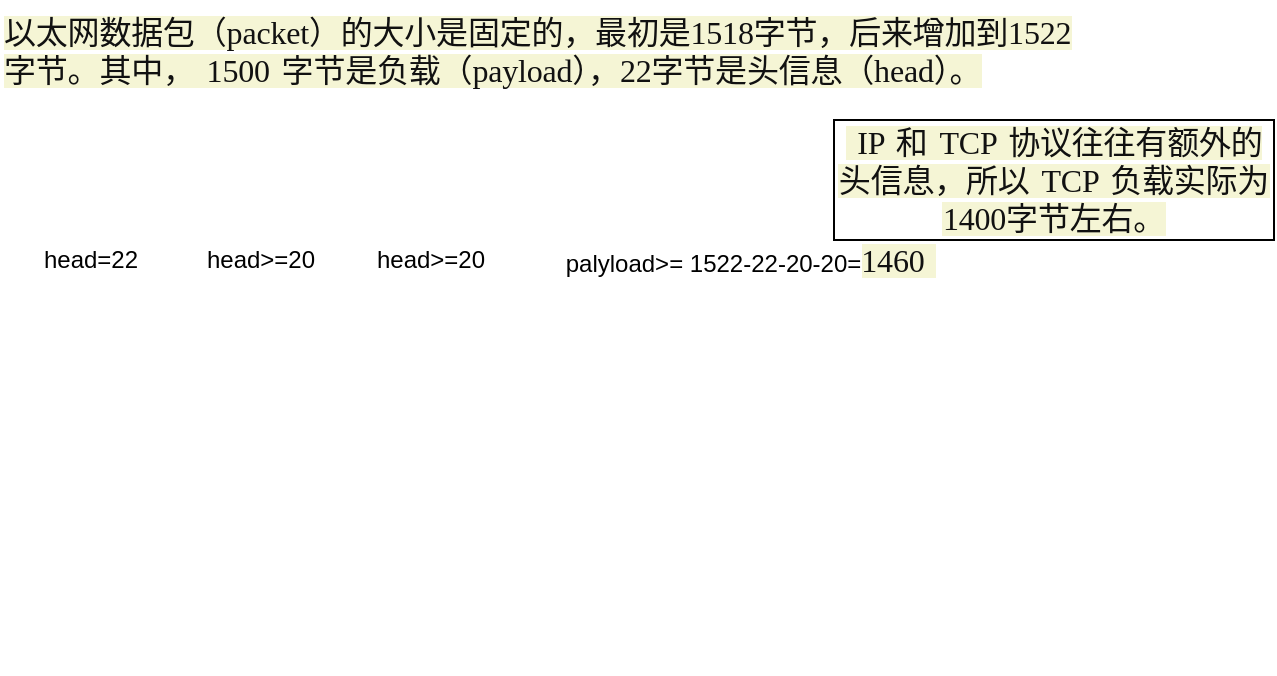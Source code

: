<mxfile version="14.5.1" type="device"><diagram id="MqfQTJpNvxJeNc2Iqeo8" name="第 1 页"><mxGraphModel dx="700" dy="847" grid="1" gridSize="10" guides="1" tooltips="1" connect="1" arrows="1" fold="1" page="1" pageScale="1" pageWidth="827" pageHeight="1169" math="0" shadow="0"><root><mxCell id="0"/><mxCell id="1" parent="0"/><mxCell id="H0N_T9jZaU70ZGG7kMtW-1" value="" style="shape=image;verticalLabelPosition=bottom;labelBackgroundColor=#ffffff;verticalAlign=top;aspect=fixed;imageAspect=0;image=https://www.ruanyifeng.com/blogimg/asset/201205/bg2012052913.png;" vertex="1" parent="1"><mxGeometry x="190" y="330" width="520" height="177" as="geometry"/></mxCell><mxCell id="H0N_T9jZaU70ZGG7kMtW-2" value="&lt;span style=&quot;color: rgb(17, 17, 17); font-family: georgia, serif; font-size: 16px; font-style: normal; font-weight: 400; letter-spacing: -0.1px; text-align: left; text-indent: 0px; text-transform: none; word-spacing: 2px; background-color: rgb(245, 245, 213); display: inline; float: none;&quot;&gt;以太网数据包（packet）的大小是固定的，最初是1518字节，后来增加到1522字节。其中， 1500 字节是负载（payload），22字节是头信息（head）。&lt;/span&gt;" style="text;whiteSpace=wrap;html=1;" vertex="1" parent="1"><mxGeometry x="190" y="170" width="550" height="60" as="geometry"/></mxCell><mxCell id="H0N_T9jZaU70ZGG7kMtW-3" value="head=22" style="text;html=1;align=center;verticalAlign=middle;resizable=0;points=[];autosize=1;" vertex="1" parent="1"><mxGeometry x="205" y="290" width="60" height="20" as="geometry"/></mxCell><mxCell id="H0N_T9jZaU70ZGG7kMtW-4" value="head&amp;gt;=20" style="text;html=1;align=center;verticalAlign=middle;resizable=0;points=[];autosize=1;" vertex="1" parent="1"><mxGeometry x="285" y="290" width="70" height="20" as="geometry"/></mxCell><mxCell id="H0N_T9jZaU70ZGG7kMtW-5" value="head&amp;gt;=20" style="text;html=1;align=center;verticalAlign=middle;resizable=0;points=[];autosize=1;" vertex="1" parent="1"><mxGeometry x="370" y="290" width="70" height="20" as="geometry"/></mxCell><mxCell id="H0N_T9jZaU70ZGG7kMtW-7" value="palyload&amp;gt;= 1522-22-20-20=&lt;span style=&quot;color: rgb(17 , 17 , 17) ; font-family: &amp;#34;georgia&amp;#34; , serif ; font-size: 16px ; letter-spacing: -0.1px ; text-align: left ; word-spacing: 2px ; background-color: rgb(245 , 245 , 213)&quot;&gt;1460&amp;nbsp;&lt;/span&gt;" style="text;html=1;align=center;verticalAlign=middle;resizable=0;points=[];autosize=1;" vertex="1" parent="1"><mxGeometry x="465" y="290" width="200" height="20" as="geometry"/></mxCell><mxCell id="H0N_T9jZaU70ZGG7kMtW-8" value="&lt;span style=&quot;color: rgb(17 , 17 , 17) ; font-family: &amp;#34;georgia&amp;#34; , serif ; font-size: 16px ; letter-spacing: -0.1px ; text-align: left ; word-spacing: 2px ; background-color: rgb(245 , 245 , 213)&quot;&gt;&amp;nbsp;IP 和 TCP 协议往往有额外的头信息，所以 TCP 负载实际为1400字节左右。&lt;/span&gt;" style="whiteSpace=wrap;html=1;" vertex="1" parent="1"><mxGeometry x="607" y="230" width="220" height="60" as="geometry"/></mxCell></root></mxGraphModel></diagram></mxfile>